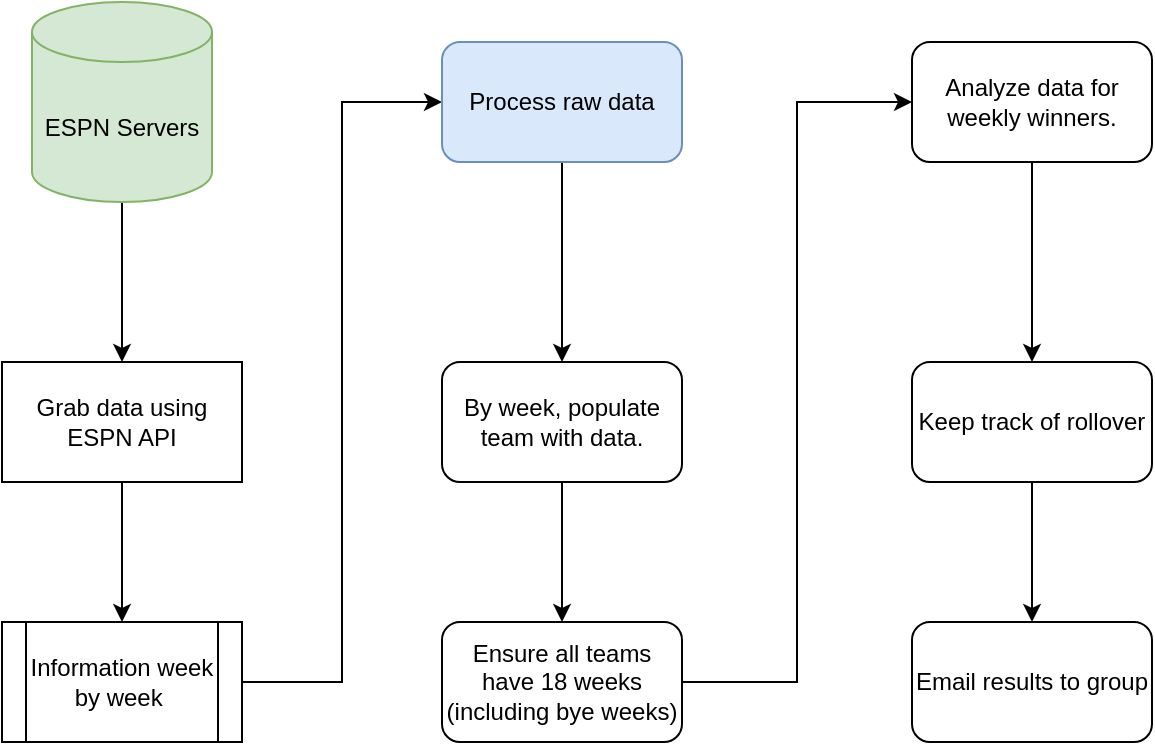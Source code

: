 <mxfile version="22.0.3" type="github">
  <diagram name="Page-1" id="E1WG4Elm6tf5TSE58CV2">
    <mxGraphModel dx="1026" dy="655" grid="1" gridSize="10" guides="1" tooltips="1" connect="1" arrows="1" fold="1" page="1" pageScale="1" pageWidth="850" pageHeight="1100" math="0" shadow="0">
      <root>
        <mxCell id="0" />
        <mxCell id="1" parent="0" />
        <mxCell id="5ytcgciPrF8T2E_5U3Z--3" value="" style="edgeStyle=orthogonalEdgeStyle;rounded=0;orthogonalLoop=1;jettySize=auto;html=1;" edge="1" parent="1" source="5ytcgciPrF8T2E_5U3Z--1" target="5ytcgciPrF8T2E_5U3Z--2">
          <mxGeometry relative="1" as="geometry" />
        </mxCell>
        <mxCell id="5ytcgciPrF8T2E_5U3Z--1" value="ESPN Servers" style="shape=cylinder3;whiteSpace=wrap;html=1;boundedLbl=1;backgroundOutline=1;size=15;fillColor=#d5e8d4;strokeColor=#82b366;" vertex="1" parent="1">
          <mxGeometry x="100" y="80" width="90" height="100" as="geometry" />
        </mxCell>
        <mxCell id="5ytcgciPrF8T2E_5U3Z--5" style="edgeStyle=orthogonalEdgeStyle;rounded=0;orthogonalLoop=1;jettySize=auto;html=1;exitX=0.5;exitY=1;exitDx=0;exitDy=0;entryX=0.5;entryY=0;entryDx=0;entryDy=0;" edge="1" parent="1" source="5ytcgciPrF8T2E_5U3Z--2" target="5ytcgciPrF8T2E_5U3Z--4">
          <mxGeometry relative="1" as="geometry" />
        </mxCell>
        <mxCell id="5ytcgciPrF8T2E_5U3Z--2" value="Grab data using ESPN API" style="whiteSpace=wrap;html=1;" vertex="1" parent="1">
          <mxGeometry x="85" y="260" width="120" height="60" as="geometry" />
        </mxCell>
        <mxCell id="5ytcgciPrF8T2E_5U3Z--7" style="edgeStyle=orthogonalEdgeStyle;rounded=0;orthogonalLoop=1;jettySize=auto;html=1;entryX=0;entryY=0.5;entryDx=0;entryDy=0;" edge="1" parent="1" source="5ytcgciPrF8T2E_5U3Z--4" target="5ytcgciPrF8T2E_5U3Z--6">
          <mxGeometry relative="1" as="geometry" />
        </mxCell>
        <mxCell id="5ytcgciPrF8T2E_5U3Z--4" value="Information week by week&amp;nbsp;" style="shape=process;whiteSpace=wrap;html=1;backgroundOutline=1;" vertex="1" parent="1">
          <mxGeometry x="85" y="390" width="120" height="60" as="geometry" />
        </mxCell>
        <mxCell id="5ytcgciPrF8T2E_5U3Z--9" value="" style="edgeStyle=orthogonalEdgeStyle;rounded=0;orthogonalLoop=1;jettySize=auto;html=1;" edge="1" parent="1" source="5ytcgciPrF8T2E_5U3Z--6" target="5ytcgciPrF8T2E_5U3Z--8">
          <mxGeometry relative="1" as="geometry" />
        </mxCell>
        <mxCell id="5ytcgciPrF8T2E_5U3Z--6" value="Process raw data" style="rounded=1;whiteSpace=wrap;html=1;fillColor=#dae8fc;strokeColor=#6c8ebf;" vertex="1" parent="1">
          <mxGeometry x="305" y="100" width="120" height="60" as="geometry" />
        </mxCell>
        <mxCell id="5ytcgciPrF8T2E_5U3Z--11" value="" style="edgeStyle=orthogonalEdgeStyle;rounded=0;orthogonalLoop=1;jettySize=auto;html=1;" edge="1" parent="1" source="5ytcgciPrF8T2E_5U3Z--8" target="5ytcgciPrF8T2E_5U3Z--10">
          <mxGeometry relative="1" as="geometry" />
        </mxCell>
        <mxCell id="5ytcgciPrF8T2E_5U3Z--8" value="By week, populate team with data." style="rounded=1;whiteSpace=wrap;html=1;" vertex="1" parent="1">
          <mxGeometry x="305" y="260" width="120" height="60" as="geometry" />
        </mxCell>
        <mxCell id="5ytcgciPrF8T2E_5U3Z--13" value="" style="edgeStyle=orthogonalEdgeStyle;rounded=0;orthogonalLoop=1;jettySize=auto;html=1;entryX=0;entryY=0.5;entryDx=0;entryDy=0;" edge="1" parent="1" source="5ytcgciPrF8T2E_5U3Z--10" target="5ytcgciPrF8T2E_5U3Z--12">
          <mxGeometry relative="1" as="geometry" />
        </mxCell>
        <mxCell id="5ytcgciPrF8T2E_5U3Z--10" value="Ensure all teams have 18 weeks (including bye weeks)" style="rounded=1;whiteSpace=wrap;html=1;" vertex="1" parent="1">
          <mxGeometry x="305" y="390" width="120" height="60" as="geometry" />
        </mxCell>
        <mxCell id="5ytcgciPrF8T2E_5U3Z--15" value="" style="edgeStyle=orthogonalEdgeStyle;rounded=0;orthogonalLoop=1;jettySize=auto;html=1;" edge="1" parent="1" source="5ytcgciPrF8T2E_5U3Z--12" target="5ytcgciPrF8T2E_5U3Z--14">
          <mxGeometry relative="1" as="geometry" />
        </mxCell>
        <mxCell id="5ytcgciPrF8T2E_5U3Z--12" value="Analyze data for weekly winners." style="rounded=1;whiteSpace=wrap;html=1;" vertex="1" parent="1">
          <mxGeometry x="540" y="100" width="120" height="60" as="geometry" />
        </mxCell>
        <mxCell id="5ytcgciPrF8T2E_5U3Z--17" value="" style="edgeStyle=orthogonalEdgeStyle;rounded=0;orthogonalLoop=1;jettySize=auto;html=1;" edge="1" parent="1" source="5ytcgciPrF8T2E_5U3Z--14" target="5ytcgciPrF8T2E_5U3Z--16">
          <mxGeometry relative="1" as="geometry" />
        </mxCell>
        <mxCell id="5ytcgciPrF8T2E_5U3Z--14" value="Keep track of rollover" style="rounded=1;whiteSpace=wrap;html=1;" vertex="1" parent="1">
          <mxGeometry x="540" y="260" width="120" height="60" as="geometry" />
        </mxCell>
        <mxCell id="5ytcgciPrF8T2E_5U3Z--16" value="Email results to group" style="rounded=1;whiteSpace=wrap;html=1;" vertex="1" parent="1">
          <mxGeometry x="540" y="390" width="120" height="60" as="geometry" />
        </mxCell>
      </root>
    </mxGraphModel>
  </diagram>
</mxfile>
